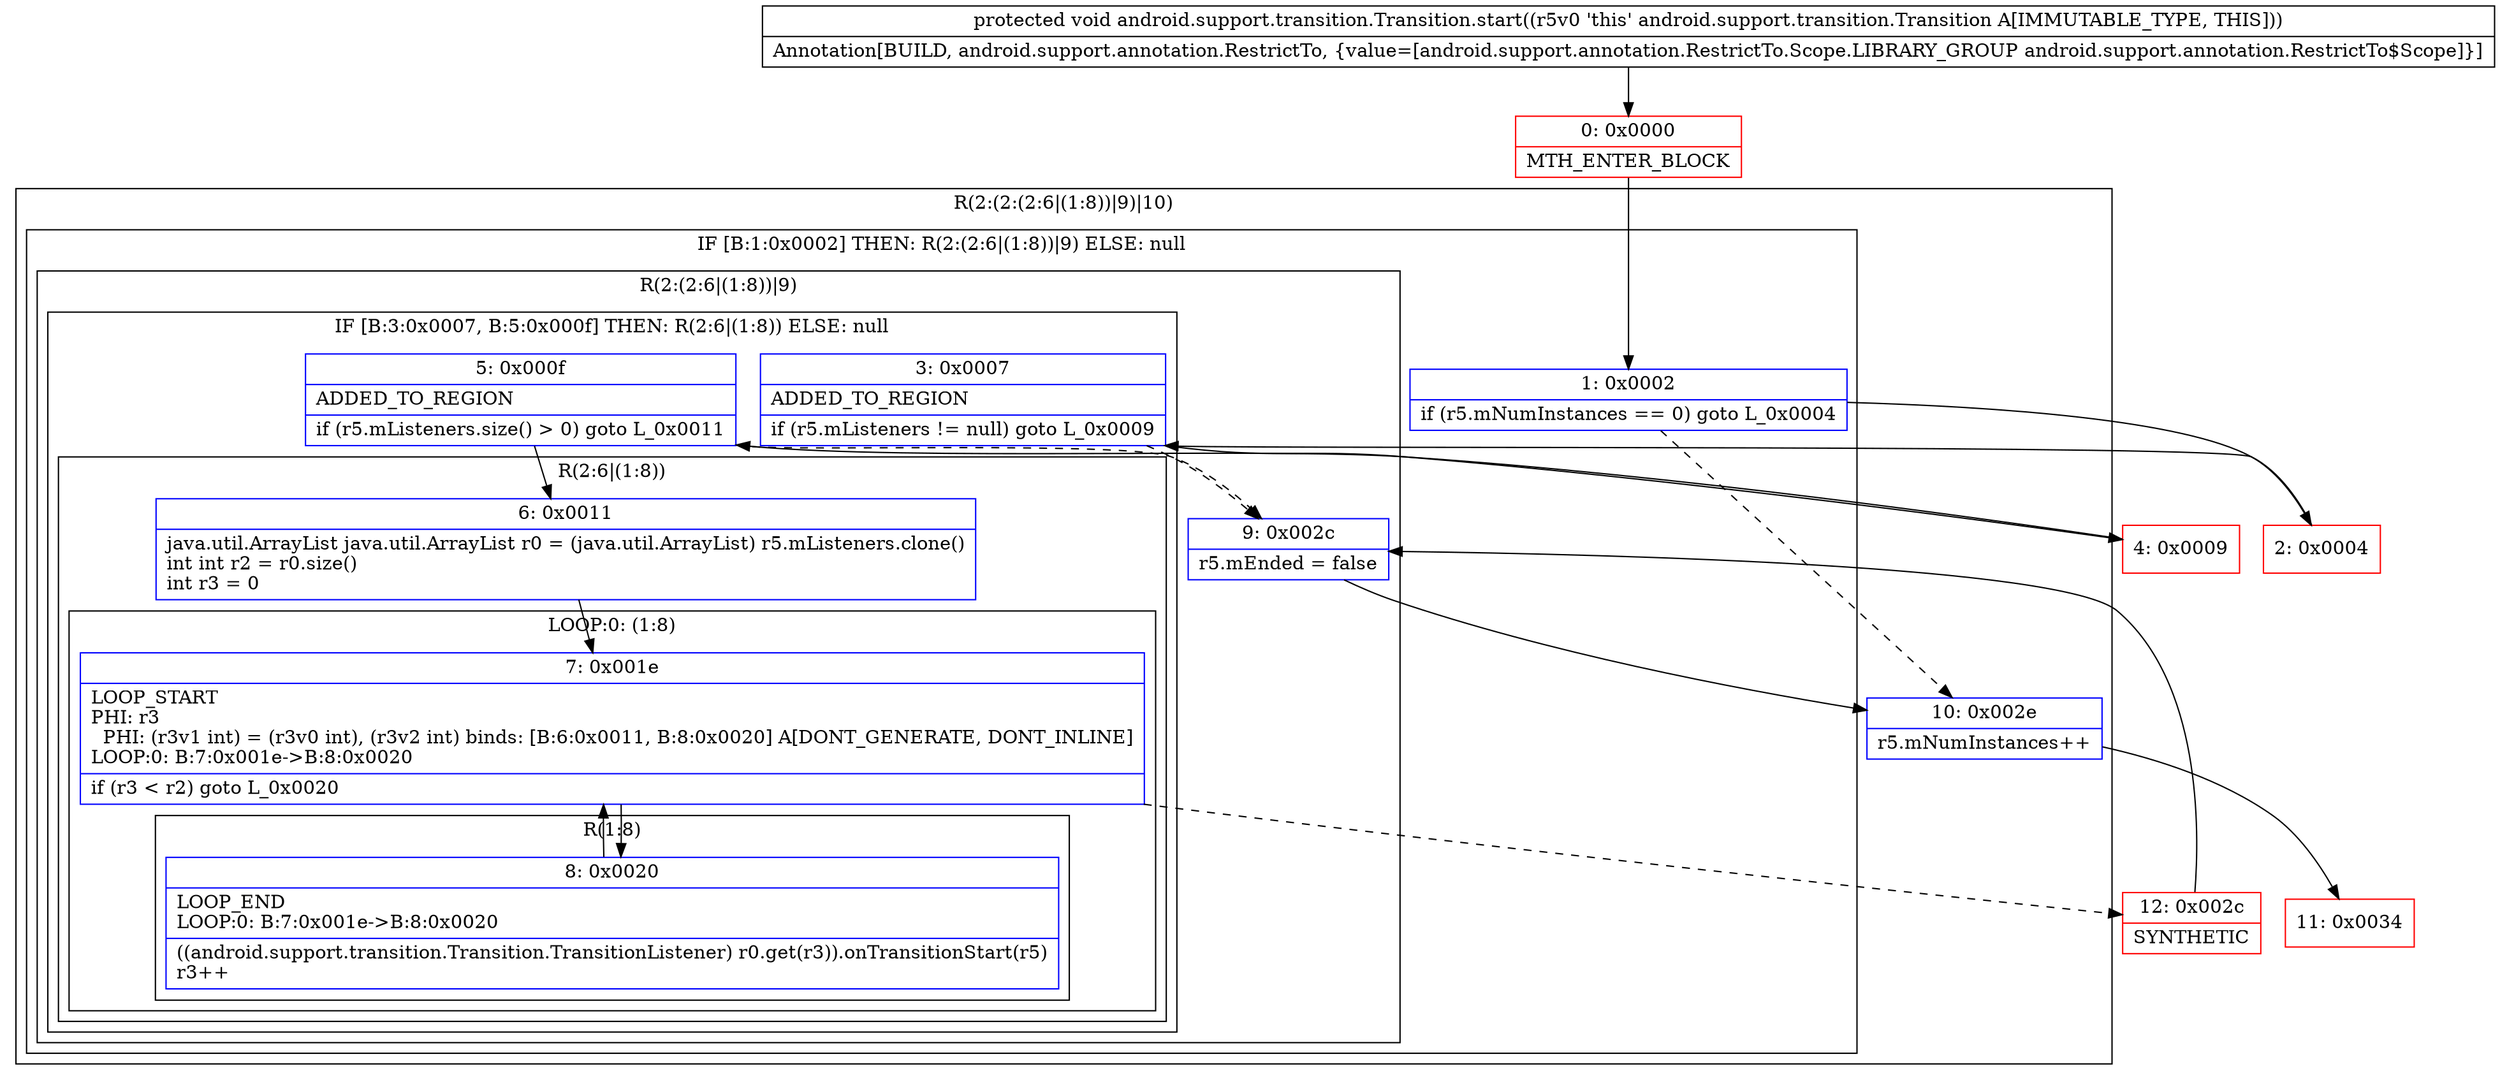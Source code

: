 digraph "CFG forandroid.support.transition.Transition.start()V" {
subgraph cluster_Region_1507641465 {
label = "R(2:(2:(2:6|(1:8))|9)|10)";
node [shape=record,color=blue];
subgraph cluster_IfRegion_1724011150 {
label = "IF [B:1:0x0002] THEN: R(2:(2:6|(1:8))|9) ELSE: null";
node [shape=record,color=blue];
Node_1 [shape=record,label="{1\:\ 0x0002|if (r5.mNumInstances == 0) goto L_0x0004\l}"];
subgraph cluster_Region_637063883 {
label = "R(2:(2:6|(1:8))|9)";
node [shape=record,color=blue];
subgraph cluster_IfRegion_1942062513 {
label = "IF [B:3:0x0007, B:5:0x000f] THEN: R(2:6|(1:8)) ELSE: null";
node [shape=record,color=blue];
Node_3 [shape=record,label="{3\:\ 0x0007|ADDED_TO_REGION\l|if (r5.mListeners != null) goto L_0x0009\l}"];
Node_5 [shape=record,label="{5\:\ 0x000f|ADDED_TO_REGION\l|if (r5.mListeners.size() \> 0) goto L_0x0011\l}"];
subgraph cluster_Region_2102288630 {
label = "R(2:6|(1:8))";
node [shape=record,color=blue];
Node_6 [shape=record,label="{6\:\ 0x0011|java.util.ArrayList java.util.ArrayList r0 = (java.util.ArrayList) r5.mListeners.clone()\lint int r2 = r0.size()\lint r3 = 0\l}"];
subgraph cluster_LoopRegion_599071786 {
label = "LOOP:0: (1:8)";
node [shape=record,color=blue];
Node_7 [shape=record,label="{7\:\ 0x001e|LOOP_START\lPHI: r3 \l  PHI: (r3v1 int) = (r3v0 int), (r3v2 int) binds: [B:6:0x0011, B:8:0x0020] A[DONT_GENERATE, DONT_INLINE]\lLOOP:0: B:7:0x001e\-\>B:8:0x0020\l|if (r3 \< r2) goto L_0x0020\l}"];
subgraph cluster_Region_173931652 {
label = "R(1:8)";
node [shape=record,color=blue];
Node_8 [shape=record,label="{8\:\ 0x0020|LOOP_END\lLOOP:0: B:7:0x001e\-\>B:8:0x0020\l|((android.support.transition.Transition.TransitionListener) r0.get(r3)).onTransitionStart(r5)\lr3++\l}"];
}
}
}
}
Node_9 [shape=record,label="{9\:\ 0x002c|r5.mEnded = false\l}"];
}
}
Node_10 [shape=record,label="{10\:\ 0x002e|r5.mNumInstances++\l}"];
}
Node_0 [shape=record,color=red,label="{0\:\ 0x0000|MTH_ENTER_BLOCK\l}"];
Node_2 [shape=record,color=red,label="{2\:\ 0x0004}"];
Node_4 [shape=record,color=red,label="{4\:\ 0x0009}"];
Node_11 [shape=record,color=red,label="{11\:\ 0x0034}"];
Node_12 [shape=record,color=red,label="{12\:\ 0x002c|SYNTHETIC\l}"];
MethodNode[shape=record,label="{protected void android.support.transition.Transition.start((r5v0 'this' android.support.transition.Transition A[IMMUTABLE_TYPE, THIS]))  | Annotation[BUILD, android.support.annotation.RestrictTo, \{value=[android.support.annotation.RestrictTo.Scope.LIBRARY_GROUP android.support.annotation.RestrictTo$Scope]\}]\l}"];
MethodNode -> Node_0;
Node_1 -> Node_2;
Node_1 -> Node_10[style=dashed];
Node_3 -> Node_4;
Node_3 -> Node_9[style=dashed];
Node_5 -> Node_6;
Node_5 -> Node_9[style=dashed];
Node_6 -> Node_7;
Node_7 -> Node_8;
Node_7 -> Node_12[style=dashed];
Node_8 -> Node_7;
Node_9 -> Node_10;
Node_10 -> Node_11;
Node_0 -> Node_1;
Node_2 -> Node_3;
Node_4 -> Node_5;
Node_12 -> Node_9;
}

